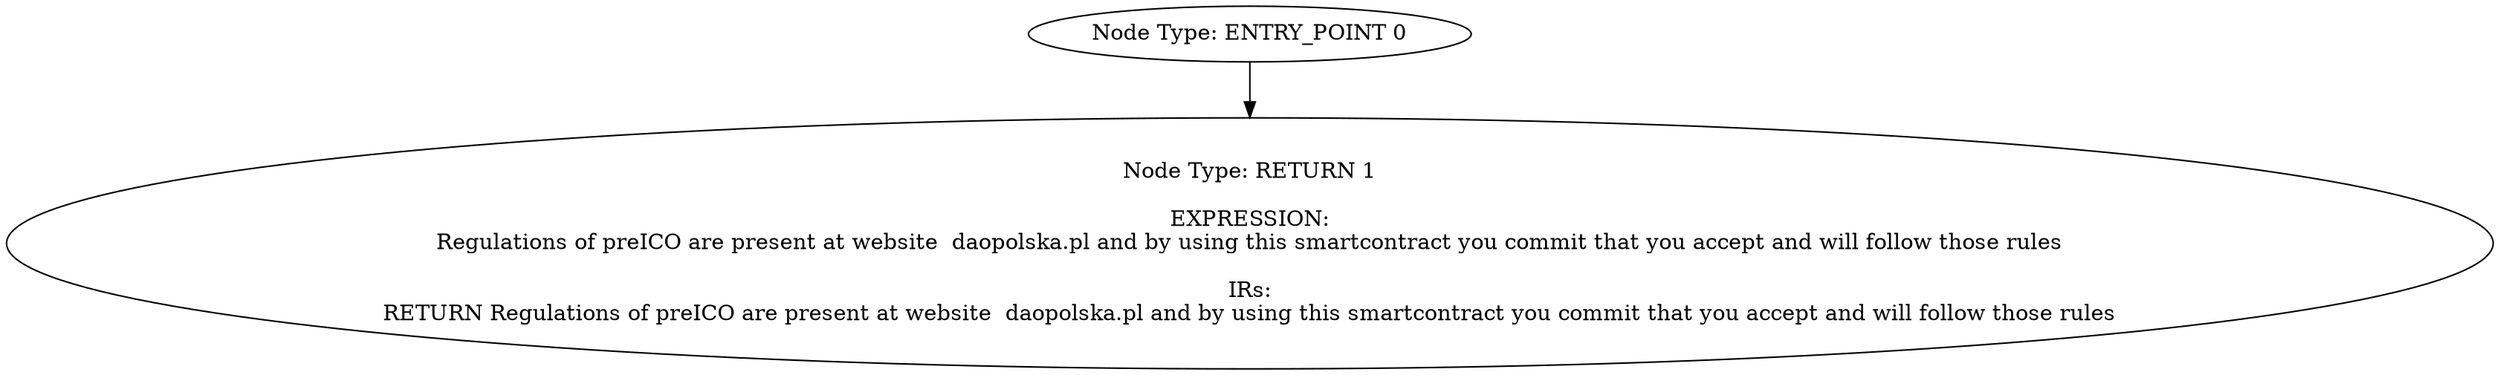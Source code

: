 digraph{
0[label="Node Type: ENTRY_POINT 0
"];
0->1;
1[label="Node Type: RETURN 1

EXPRESSION:
Regulations of preICO are present at website  daopolska.pl and by using this smartcontract you commit that you accept and will follow those rules

IRs:
RETURN Regulations of preICO are present at website  daopolska.pl and by using this smartcontract you commit that you accept and will follow those rules"];
}
